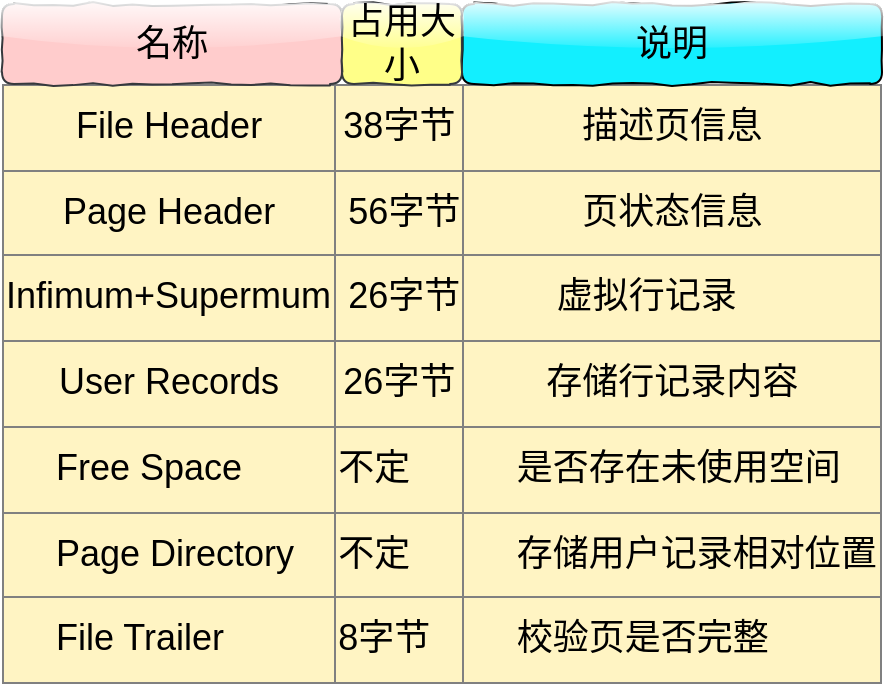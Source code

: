 <mxfile version="13.0.9" type="device"><diagram id="x1ShS8zBGZKPKt1Dn-ca" name="第 1 页"><mxGraphModel dx="793" dy="441" grid="1" gridSize="10" guides="1" tooltips="1" connect="1" arrows="1" fold="1" page="1" pageScale="1" pageWidth="827" pageHeight="1169" math="0" shadow="0"><root><mxCell id="0"/><mxCell id="1" parent="0"/><mxCell id="Ub7JpsZnBXIBvqciXxcn-2" value="&lt;table border=&quot;1&quot; width=&quot;100%&quot; style=&quot;width: 100% ; height: 100% ; border-collapse: collapse ; font-size: 18px&quot;&gt;&lt;tbody style=&quot;font-size: 18px&quot;&gt;&lt;tr style=&quot;font-size: 18px&quot;&gt;&lt;td align=&quot;center&quot; style=&quot;font-size: 18px&quot;&gt;File Header&lt;/td&gt;&lt;td align=&quot;center&quot; style=&quot;font-size: 18px&quot;&gt;38字节&lt;/td&gt;&lt;td align=&quot;center&quot; style=&quot;font-size: 18px&quot;&gt;描述页信息&lt;/td&gt;&lt;/tr&gt;&lt;tr style=&quot;font-size: 18px&quot;&gt;&lt;td align=&quot;center&quot; style=&quot;font-size: 18px&quot;&gt;Page Header&lt;/td&gt;&lt;td align=&quot;center&quot; style=&quot;font-size: 18px&quot;&gt;&amp;nbsp;56字节&lt;/td&gt;&lt;td align=&quot;center&quot; style=&quot;font-size: 18px&quot;&gt;页状态信息&lt;/td&gt;&lt;/tr&gt;&lt;tr&gt;&lt;td&gt;Infimum+Supermum&lt;/td&gt;&lt;td&gt;&amp;nbsp;26字节&lt;/td&gt;&lt;td&gt;&amp;nbsp; &amp;nbsp; &amp;nbsp; &amp;nbsp; &amp;nbsp;虚拟行记录&lt;/td&gt;&lt;/tr&gt;&lt;tr style=&quot;font-size: 18px&quot;&gt;&lt;td align=&quot;center&quot; style=&quot;font-size: 18px&quot;&gt;User Records&lt;/td&gt;&lt;td align=&quot;center&quot; style=&quot;font-size: 18px&quot;&gt;26字节&lt;/td&gt;&lt;td align=&quot;center&quot; style=&quot;font-size: 18px&quot;&gt;存储行记录内容&lt;/td&gt;&lt;/tr&gt;&lt;tr&gt;&lt;td&gt;&amp;nbsp; &amp;nbsp; &amp;nbsp;Free Space&lt;/td&gt;&lt;td&gt;不定&lt;/td&gt;&lt;td&gt;&amp;nbsp; &amp;nbsp; &amp;nbsp;是否存在未使用空间&lt;/td&gt;&lt;/tr&gt;&lt;tr&gt;&lt;td&gt;&amp;nbsp; &amp;nbsp; &amp;nbsp;Page Directory&lt;/td&gt;&lt;td&gt;不定&lt;/td&gt;&lt;td&gt;&amp;nbsp; &amp;nbsp; &amp;nbsp;存储用户记录相对位置&lt;/td&gt;&lt;/tr&gt;&lt;tr&gt;&lt;td&gt;&amp;nbsp; &amp;nbsp; &amp;nbsp;File Trailer&lt;/td&gt;&lt;td&gt;8字节&lt;/td&gt;&lt;td&gt;&amp;nbsp; &amp;nbsp; &amp;nbsp;校验页是否完整&lt;/td&gt;&lt;/tr&gt;&lt;/tbody&gt;&lt;/table&gt;" style="text;html=1;strokeColor=none;fillColor=none;overflow=fill;rounded=1;glass=1;comic=1;fontSize=18;labelBackgroundColor=#FFF4C3;" vertex="1" parent="1"><mxGeometry x="270" y="250" width="440" height="300" as="geometry"/></mxCell><mxCell id="Ub7JpsZnBXIBvqciXxcn-4" value="名称" style="rounded=1;whiteSpace=wrap;html=1;glass=1;comic=1;fillColor=#ffcccc;strokeColor=#36393d;fontSize=18;" vertex="1" parent="1"><mxGeometry x="270" y="210" width="170" height="40" as="geometry"/></mxCell><mxCell id="Ub7JpsZnBXIBvqciXxcn-5" value="说明" style="rounded=1;whiteSpace=wrap;html=1;glass=1;comic=1;fillColor=#12EFFF;fontSize=18;" vertex="1" parent="1"><mxGeometry x="500" y="210" width="210" height="40" as="geometry"/></mxCell><mxCell id="Ub7JpsZnBXIBvqciXxcn-6" value="占用大小" style="rounded=1;whiteSpace=wrap;html=1;glass=1;comic=1;fillColor=#ffff88;strokeColor=#36393d;fontSize=18;" vertex="1" parent="1"><mxGeometry x="440" y="210" width="60" height="40" as="geometry"/></mxCell></root></mxGraphModel></diagram></mxfile>